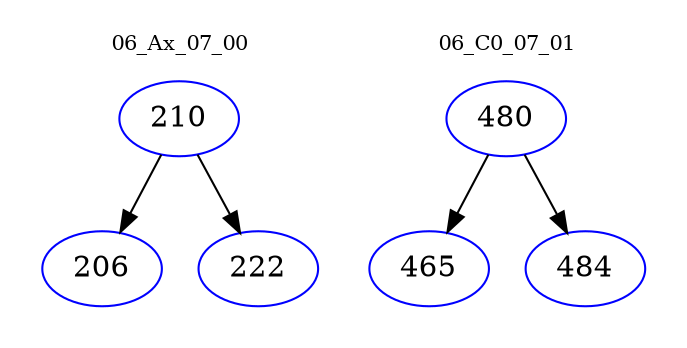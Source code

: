digraph{
subgraph cluster_0 {
color = white
label = "06_Ax_07_00";
fontsize=10;
T0_210 [label="210", color="blue"]
T0_210 -> T0_206 [color="black"]
T0_206 [label="206", color="blue"]
T0_210 -> T0_222 [color="black"]
T0_222 [label="222", color="blue"]
}
subgraph cluster_1 {
color = white
label = "06_C0_07_01";
fontsize=10;
T1_480 [label="480", color="blue"]
T1_480 -> T1_465 [color="black"]
T1_465 [label="465", color="blue"]
T1_480 -> T1_484 [color="black"]
T1_484 [label="484", color="blue"]
}
}
